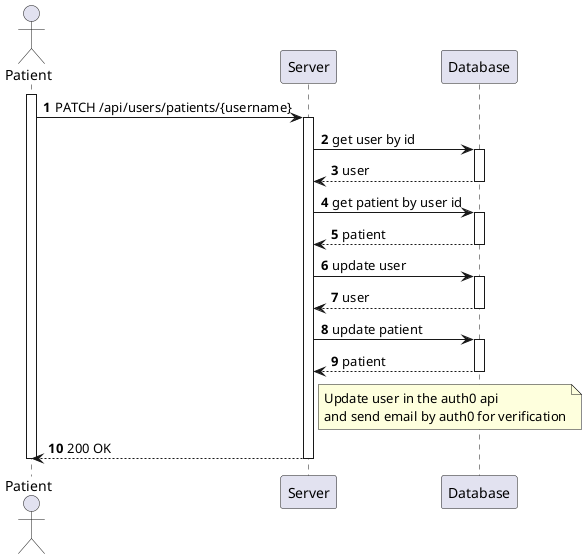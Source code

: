 @startuml process-view
autonumber

actor "Patient" as Patient
participant "Server" as Server
participant "Database" as Database

activate Patient

    Patient-> Server : PATCH /api/users/patients/{username}

    activate Server

        Server -> Database : get user by id
        
        activate Database

            Database --> Server : user

        deactivate Database

        Server -> Database : get patient by user id
        
        activate Database

            Database --> Server : patient

        deactivate Database

        Server -> Database : update user
        
        activate Database

            Database --> Server : user

        deactivate Database

        Server -> Database : update patient
        
        activate Database

            Database --> Server : patient

        deactivate Database

        Note  right of Server: Update user in the auth0 api \nand send email by auth0 for verification

        Patient <-- Server : 200 OK

    deactivate Server
deactivate Patient

@enduml